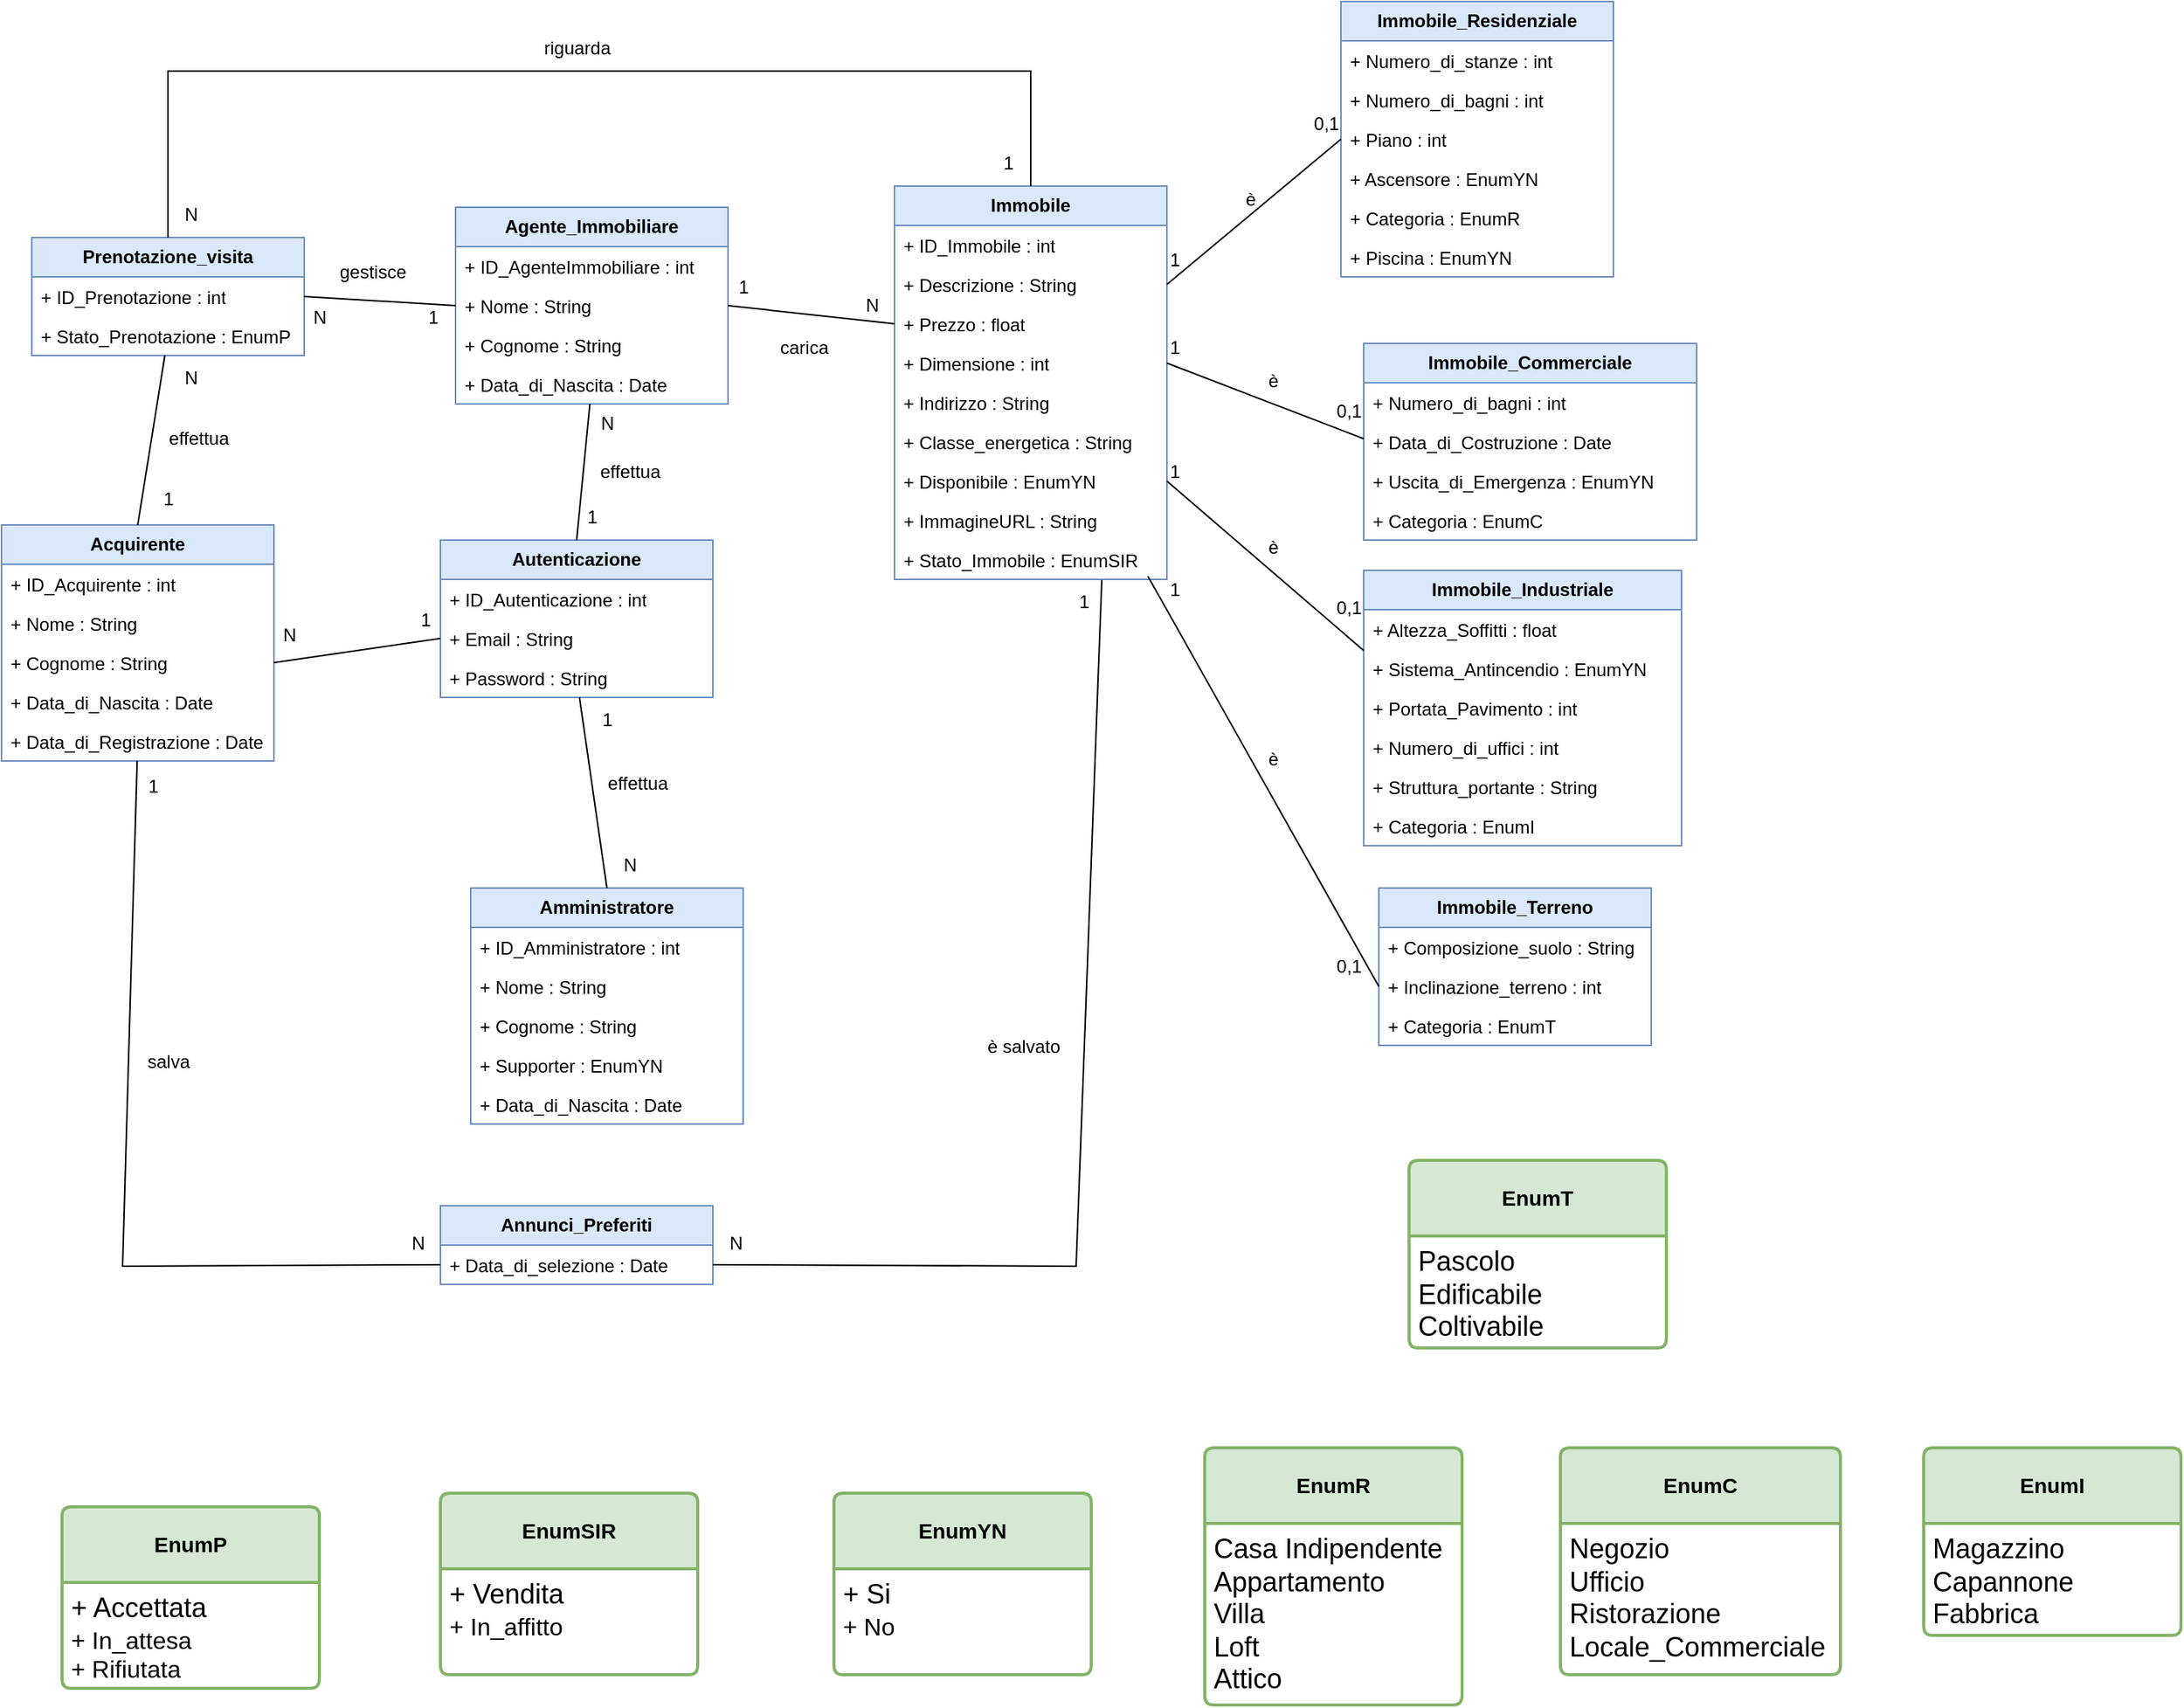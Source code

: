 <mxfile version="24.7.17">
  <diagram name="Pagina-1" id="nE9x_HqnzeP_BkiM5YJi">
    <mxGraphModel dx="1105" dy="654" grid="1" gridSize="10" guides="1" tooltips="1" connect="1" arrows="1" fold="1" page="1" pageScale="1" pageWidth="827" pageHeight="1169" math="0" shadow="0">
      <root>
        <mxCell id="0" />
        <mxCell id="1" parent="0" />
        <mxCell id="DDnz-kFCZ5VNoQRXpzYX-5" value="&lt;b&gt;Autenticazione&lt;/b&gt;" style="swimlane;fontStyle=0;childLayout=stackLayout;horizontal=1;startSize=26;fillColor=#dae8fc;horizontalStack=0;resizeParent=1;resizeParentMax=0;resizeLast=0;collapsible=1;marginBottom=0;whiteSpace=wrap;html=1;strokeColor=#6c8ebf;" parent="1" vertex="1">
          <mxGeometry x="330" y="380" width="180" height="104" as="geometry" />
        </mxCell>
        <mxCell id="DDnz-kFCZ5VNoQRXpzYX-6" value="+ ID_Autenticazione : int" style="text;strokeColor=none;fillColor=none;align=left;verticalAlign=top;spacingLeft=4;spacingRight=4;overflow=hidden;rotatable=0;points=[[0,0.5],[1,0.5]];portConstraint=eastwest;whiteSpace=wrap;html=1;" parent="DDnz-kFCZ5VNoQRXpzYX-5" vertex="1">
          <mxGeometry y="26" width="180" height="26" as="geometry" />
        </mxCell>
        <mxCell id="DDnz-kFCZ5VNoQRXpzYX-7" value="+ Email : String" style="text;strokeColor=none;fillColor=none;align=left;verticalAlign=top;spacingLeft=4;spacingRight=4;overflow=hidden;rotatable=0;points=[[0,0.5],[1,0.5]];portConstraint=eastwest;whiteSpace=wrap;html=1;" parent="DDnz-kFCZ5VNoQRXpzYX-5" vertex="1">
          <mxGeometry y="52" width="180" height="26" as="geometry" />
        </mxCell>
        <mxCell id="DDnz-kFCZ5VNoQRXpzYX-8" value="+ Password : String" style="text;strokeColor=none;fillColor=none;align=left;verticalAlign=top;spacingLeft=4;spacingRight=4;overflow=hidden;rotatable=0;points=[[0,0.5],[1,0.5]];portConstraint=eastwest;whiteSpace=wrap;html=1;" parent="DDnz-kFCZ5VNoQRXpzYX-5" vertex="1">
          <mxGeometry y="78" width="180" height="26" as="geometry" />
        </mxCell>
        <mxCell id="DDnz-kFCZ5VNoQRXpzYX-9" value="&lt;b&gt;Amministratore&lt;/b&gt;" style="swimlane;fontStyle=0;childLayout=stackLayout;horizontal=1;startSize=26;fillColor=#dae8fc;horizontalStack=0;resizeParent=1;resizeParentMax=0;resizeLast=0;collapsible=1;marginBottom=0;whiteSpace=wrap;html=1;strokeColor=#6c8ebf;" parent="1" vertex="1">
          <mxGeometry x="350" y="610" width="180" height="156" as="geometry" />
        </mxCell>
        <mxCell id="DDnz-kFCZ5VNoQRXpzYX-10" value="+ ID_Amministratore : int" style="text;strokeColor=none;fillColor=none;align=left;verticalAlign=top;spacingLeft=4;spacingRight=4;overflow=hidden;rotatable=0;points=[[0,0.5],[1,0.5]];portConstraint=eastwest;whiteSpace=wrap;html=1;" parent="DDnz-kFCZ5VNoQRXpzYX-9" vertex="1">
          <mxGeometry y="26" width="180" height="26" as="geometry" />
        </mxCell>
        <mxCell id="DDnz-kFCZ5VNoQRXpzYX-11" value="+ Nome : String" style="text;strokeColor=none;fillColor=none;align=left;verticalAlign=top;spacingLeft=4;spacingRight=4;overflow=hidden;rotatable=0;points=[[0,0.5],[1,0.5]];portConstraint=eastwest;whiteSpace=wrap;html=1;" parent="DDnz-kFCZ5VNoQRXpzYX-9" vertex="1">
          <mxGeometry y="52" width="180" height="26" as="geometry" />
        </mxCell>
        <mxCell id="DDnz-kFCZ5VNoQRXpzYX-12" value="+ Cognome : String" style="text;strokeColor=none;fillColor=none;align=left;verticalAlign=top;spacingLeft=4;spacingRight=4;overflow=hidden;rotatable=0;points=[[0,0.5],[1,0.5]];portConstraint=eastwest;whiteSpace=wrap;html=1;" parent="DDnz-kFCZ5VNoQRXpzYX-9" vertex="1">
          <mxGeometry y="78" width="180" height="26" as="geometry" />
        </mxCell>
        <mxCell id="DDnz-kFCZ5VNoQRXpzYX-13" value="+ Supporter : EnumYN" style="text;strokeColor=none;fillColor=none;align=left;verticalAlign=top;spacingLeft=4;spacingRight=4;overflow=hidden;rotatable=0;points=[[0,0.5],[1,0.5]];portConstraint=eastwest;whiteSpace=wrap;html=1;" parent="DDnz-kFCZ5VNoQRXpzYX-9" vertex="1">
          <mxGeometry y="104" width="180" height="26" as="geometry" />
        </mxCell>
        <mxCell id="DDnz-kFCZ5VNoQRXpzYX-14" value="+ Data_di_Nascita : Date" style="text;strokeColor=none;fillColor=none;align=left;verticalAlign=top;spacingLeft=4;spacingRight=4;overflow=hidden;rotatable=0;points=[[0,0.5],[1,0.5]];portConstraint=eastwest;whiteSpace=wrap;html=1;" parent="DDnz-kFCZ5VNoQRXpzYX-9" vertex="1">
          <mxGeometry y="130" width="180" height="26" as="geometry" />
        </mxCell>
        <mxCell id="DDnz-kFCZ5VNoQRXpzYX-15" value="&lt;b&gt;Acquirente&lt;/b&gt;" style="swimlane;fontStyle=0;childLayout=stackLayout;horizontal=1;startSize=26;fillColor=#dae8fc;horizontalStack=0;resizeParent=1;resizeParentMax=0;resizeLast=0;collapsible=1;marginBottom=0;whiteSpace=wrap;html=1;strokeColor=#6c8ebf;" parent="1" vertex="1">
          <mxGeometry x="40" y="370" width="180" height="156" as="geometry" />
        </mxCell>
        <mxCell id="DDnz-kFCZ5VNoQRXpzYX-16" value="+ ID_Acquirente : int" style="text;strokeColor=none;fillColor=none;align=left;verticalAlign=top;spacingLeft=4;spacingRight=4;overflow=hidden;rotatable=0;points=[[0,0.5],[1,0.5]];portConstraint=eastwest;whiteSpace=wrap;html=1;" parent="DDnz-kFCZ5VNoQRXpzYX-15" vertex="1">
          <mxGeometry y="26" width="180" height="26" as="geometry" />
        </mxCell>
        <mxCell id="DDnz-kFCZ5VNoQRXpzYX-17" value="+ Nome : String" style="text;strokeColor=none;fillColor=none;align=left;verticalAlign=top;spacingLeft=4;spacingRight=4;overflow=hidden;rotatable=0;points=[[0,0.5],[1,0.5]];portConstraint=eastwest;whiteSpace=wrap;html=1;" parent="DDnz-kFCZ5VNoQRXpzYX-15" vertex="1">
          <mxGeometry y="52" width="180" height="26" as="geometry" />
        </mxCell>
        <mxCell id="DDnz-kFCZ5VNoQRXpzYX-18" value="+ Cognome : String" style="text;strokeColor=none;fillColor=none;align=left;verticalAlign=top;spacingLeft=4;spacingRight=4;overflow=hidden;rotatable=0;points=[[0,0.5],[1,0.5]];portConstraint=eastwest;whiteSpace=wrap;html=1;" parent="DDnz-kFCZ5VNoQRXpzYX-15" vertex="1">
          <mxGeometry y="78" width="180" height="26" as="geometry" />
        </mxCell>
        <mxCell id="DDnz-kFCZ5VNoQRXpzYX-20" value="+ Data_di_Nascita : Date" style="text;strokeColor=none;fillColor=none;align=left;verticalAlign=top;spacingLeft=4;spacingRight=4;overflow=hidden;rotatable=0;points=[[0,0.5],[1,0.5]];portConstraint=eastwest;whiteSpace=wrap;html=1;" parent="DDnz-kFCZ5VNoQRXpzYX-15" vertex="1">
          <mxGeometry y="104" width="180" height="26" as="geometry" />
        </mxCell>
        <mxCell id="DDnz-kFCZ5VNoQRXpzYX-21" value="+ Data_di_Registrazione : Date" style="text;strokeColor=none;fillColor=none;align=left;verticalAlign=top;spacingLeft=4;spacingRight=4;overflow=hidden;rotatable=0;points=[[0,0.5],[1,0.5]];portConstraint=eastwest;whiteSpace=wrap;html=1;" parent="DDnz-kFCZ5VNoQRXpzYX-15" vertex="1">
          <mxGeometry y="130" width="180" height="26" as="geometry" />
        </mxCell>
        <mxCell id="DDnz-kFCZ5VNoQRXpzYX-22" value="&lt;b&gt;Agente_Immobiliare&lt;/b&gt;" style="swimlane;fontStyle=0;childLayout=stackLayout;horizontal=1;startSize=26;fillColor=#dae8fc;horizontalStack=0;resizeParent=1;resizeParentMax=0;resizeLast=0;collapsible=1;marginBottom=0;whiteSpace=wrap;html=1;strokeColor=#6c8ebf;" parent="1" vertex="1">
          <mxGeometry x="340" y="160" width="180" height="130" as="geometry" />
        </mxCell>
        <mxCell id="DDnz-kFCZ5VNoQRXpzYX-23" value="+ ID_AgenteImmobiliare : int" style="text;strokeColor=none;fillColor=none;align=left;verticalAlign=top;spacingLeft=4;spacingRight=4;overflow=hidden;rotatable=0;points=[[0,0.5],[1,0.5]];portConstraint=eastwest;whiteSpace=wrap;html=1;" parent="DDnz-kFCZ5VNoQRXpzYX-22" vertex="1">
          <mxGeometry y="26" width="180" height="26" as="geometry" />
        </mxCell>
        <mxCell id="DDnz-kFCZ5VNoQRXpzYX-24" value="+ Nome : String" style="text;strokeColor=none;fillColor=none;align=left;verticalAlign=top;spacingLeft=4;spacingRight=4;overflow=hidden;rotatable=0;points=[[0,0.5],[1,0.5]];portConstraint=eastwest;whiteSpace=wrap;html=1;" parent="DDnz-kFCZ5VNoQRXpzYX-22" vertex="1">
          <mxGeometry y="52" width="180" height="26" as="geometry" />
        </mxCell>
        <mxCell id="DDnz-kFCZ5VNoQRXpzYX-25" value="+ Cognome : String" style="text;strokeColor=none;fillColor=none;align=left;verticalAlign=top;spacingLeft=4;spacingRight=4;overflow=hidden;rotatable=0;points=[[0,0.5],[1,0.5]];portConstraint=eastwest;whiteSpace=wrap;html=1;" parent="DDnz-kFCZ5VNoQRXpzYX-22" vertex="1">
          <mxGeometry y="78" width="180" height="26" as="geometry" />
        </mxCell>
        <mxCell id="DDnz-kFCZ5VNoQRXpzYX-26" value="+ Data_di_Nascita : Date" style="text;strokeColor=none;fillColor=none;align=left;verticalAlign=top;spacingLeft=4;spacingRight=4;overflow=hidden;rotatable=0;points=[[0,0.5],[1,0.5]];portConstraint=eastwest;whiteSpace=wrap;html=1;" parent="DDnz-kFCZ5VNoQRXpzYX-22" vertex="1">
          <mxGeometry y="104" width="180" height="26" as="geometry" />
        </mxCell>
        <mxCell id="DDnz-kFCZ5VNoQRXpzYX-28" value="&lt;b&gt;Immobile&lt;/b&gt;" style="swimlane;fontStyle=0;childLayout=stackLayout;horizontal=1;startSize=26;fillColor=#dae8fc;horizontalStack=0;resizeParent=1;resizeParentMax=0;resizeLast=0;collapsible=1;marginBottom=0;whiteSpace=wrap;html=1;strokeColor=#6c8ebf;" parent="1" vertex="1">
          <mxGeometry x="630" y="146" width="180" height="260" as="geometry" />
        </mxCell>
        <mxCell id="DDnz-kFCZ5VNoQRXpzYX-29" value="+ ID_Immobile : int" style="text;strokeColor=none;fillColor=none;align=left;verticalAlign=top;spacingLeft=4;spacingRight=4;overflow=hidden;rotatable=0;points=[[0,0.5],[1,0.5]];portConstraint=eastwest;whiteSpace=wrap;html=1;" parent="DDnz-kFCZ5VNoQRXpzYX-28" vertex="1">
          <mxGeometry y="26" width="180" height="26" as="geometry" />
        </mxCell>
        <mxCell id="DDnz-kFCZ5VNoQRXpzYX-30" value="+ Descrizione : String" style="text;strokeColor=none;fillColor=none;align=left;verticalAlign=top;spacingLeft=4;spacingRight=4;overflow=hidden;rotatable=0;points=[[0,0.5],[1,0.5]];portConstraint=eastwest;whiteSpace=wrap;html=1;" parent="DDnz-kFCZ5VNoQRXpzYX-28" vertex="1">
          <mxGeometry y="52" width="180" height="26" as="geometry" />
        </mxCell>
        <mxCell id="DDnz-kFCZ5VNoQRXpzYX-31" value="+ Prezzo : float" style="text;strokeColor=none;fillColor=none;align=left;verticalAlign=top;spacingLeft=4;spacingRight=4;overflow=hidden;rotatable=0;points=[[0,0.5],[1,0.5]];portConstraint=eastwest;whiteSpace=wrap;html=1;" parent="DDnz-kFCZ5VNoQRXpzYX-28" vertex="1">
          <mxGeometry y="78" width="180" height="26" as="geometry" />
        </mxCell>
        <mxCell id="DDnz-kFCZ5VNoQRXpzYX-32" value="+ Dimensione : int" style="text;strokeColor=none;fillColor=none;align=left;verticalAlign=top;spacingLeft=4;spacingRight=4;overflow=hidden;rotatable=0;points=[[0,0.5],[1,0.5]];portConstraint=eastwest;whiteSpace=wrap;html=1;" parent="DDnz-kFCZ5VNoQRXpzYX-28" vertex="1">
          <mxGeometry y="104" width="180" height="26" as="geometry" />
        </mxCell>
        <mxCell id="DDnz-kFCZ5VNoQRXpzYX-33" value="+ Indirizzo : String" style="text;strokeColor=none;fillColor=none;align=left;verticalAlign=top;spacingLeft=4;spacingRight=4;overflow=hidden;rotatable=0;points=[[0,0.5],[1,0.5]];portConstraint=eastwest;whiteSpace=wrap;html=1;" parent="DDnz-kFCZ5VNoQRXpzYX-28" vertex="1">
          <mxGeometry y="130" width="180" height="26" as="geometry" />
        </mxCell>
        <mxCell id="DDnz-kFCZ5VNoQRXpzYX-43" value="+ Classe_energetica : String" style="text;strokeColor=none;fillColor=none;align=left;verticalAlign=top;spacingLeft=4;spacingRight=4;overflow=hidden;rotatable=0;points=[[0,0.5],[1,0.5]];portConstraint=eastwest;whiteSpace=wrap;html=1;" parent="DDnz-kFCZ5VNoQRXpzYX-28" vertex="1">
          <mxGeometry y="156" width="180" height="26" as="geometry" />
        </mxCell>
        <mxCell id="DDnz-kFCZ5VNoQRXpzYX-44" value="+ Disponibile : EnumYN" style="text;strokeColor=none;fillColor=none;align=left;verticalAlign=top;spacingLeft=4;spacingRight=4;overflow=hidden;rotatable=0;points=[[0,0.5],[1,0.5]];portConstraint=eastwest;whiteSpace=wrap;html=1;" parent="DDnz-kFCZ5VNoQRXpzYX-28" vertex="1">
          <mxGeometry y="182" width="180" height="26" as="geometry" />
        </mxCell>
        <mxCell id="1bHtd0zef4tPfP635DxE-1" value="+ ImmagineURL : String" style="text;strokeColor=none;fillColor=none;align=left;verticalAlign=top;spacingLeft=4;spacingRight=4;overflow=hidden;rotatable=0;points=[[0,0.5],[1,0.5]];portConstraint=eastwest;whiteSpace=wrap;html=1;" parent="DDnz-kFCZ5VNoQRXpzYX-28" vertex="1">
          <mxGeometry y="208" width="180" height="26" as="geometry" />
        </mxCell>
        <mxCell id="Jgm_NE-xGGLkYZNyJDeA-1" value="+ Stato_Immobile : EnumSIR" style="text;strokeColor=none;fillColor=none;align=left;verticalAlign=top;spacingLeft=4;spacingRight=4;overflow=hidden;rotatable=0;points=[[0,0.5],[1,0.5]];portConstraint=eastwest;whiteSpace=wrap;html=1;" vertex="1" parent="DDnz-kFCZ5VNoQRXpzYX-28">
          <mxGeometry y="234" width="180" height="26" as="geometry" />
        </mxCell>
        <mxCell id="DDnz-kFCZ5VNoQRXpzYX-38" value="&lt;b&gt;EnumYN&lt;/b&gt;" style="swimlane;childLayout=stackLayout;horizontal=1;startSize=50;horizontalStack=0;rounded=1;fontSize=14;fontStyle=0;strokeWidth=2;resizeParent=0;resizeLast=1;shadow=0;dashed=0;align=center;arcSize=4;whiteSpace=wrap;html=1;fillColor=#d5e8d4;strokeColor=#82b366;" parent="1" vertex="1">
          <mxGeometry x="590" y="1010" width="170" height="120" as="geometry" />
        </mxCell>
        <mxCell id="DDnz-kFCZ5VNoQRXpzYX-39" value="&lt;font style=&quot;font-size: 18px;&quot;&gt;+ Si&lt;/font&gt;&lt;div&gt;&lt;font size=&quot;3&quot;&gt;+ No&lt;/font&gt;&lt;/div&gt;" style="align=left;strokeColor=none;fillColor=none;spacingLeft=4;fontSize=12;verticalAlign=top;resizable=0;rotatable=0;part=1;html=1;" parent="DDnz-kFCZ5VNoQRXpzYX-38" vertex="1">
          <mxGeometry y="50" width="170" height="70" as="geometry" />
        </mxCell>
        <mxCell id="DDnz-kFCZ5VNoQRXpzYX-41" value="&lt;b&gt;EnumSIR&lt;/b&gt;" style="swimlane;childLayout=stackLayout;horizontal=1;startSize=50;horizontalStack=0;rounded=1;fontSize=14;fontStyle=0;strokeWidth=2;resizeParent=0;resizeLast=1;shadow=0;dashed=0;align=center;arcSize=4;whiteSpace=wrap;html=1;fillColor=#d5e8d4;strokeColor=#82b366;" parent="1" vertex="1">
          <mxGeometry x="330" y="1010" width="170" height="120" as="geometry" />
        </mxCell>
        <mxCell id="DDnz-kFCZ5VNoQRXpzYX-42" value="&lt;font style=&quot;font-size: 18px;&quot;&gt;+ Vendita&lt;/font&gt;&lt;div&gt;&lt;font size=&quot;3&quot;&gt;+ In_affitto&lt;/font&gt;&lt;/div&gt;" style="align=left;strokeColor=none;fillColor=none;spacingLeft=4;fontSize=12;verticalAlign=top;resizable=0;rotatable=0;part=1;html=1;" parent="DDnz-kFCZ5VNoQRXpzYX-41" vertex="1">
          <mxGeometry y="50" width="170" height="70" as="geometry" />
        </mxCell>
        <mxCell id="DDnz-kFCZ5VNoQRXpzYX-45" value="&lt;b&gt;Prenotazione_visita&lt;/b&gt;" style="swimlane;fontStyle=0;childLayout=stackLayout;horizontal=1;startSize=26;fillColor=#dae8fc;horizontalStack=0;resizeParent=1;resizeParentMax=0;resizeLast=0;collapsible=1;marginBottom=0;whiteSpace=wrap;html=1;strokeColor=#6c8ebf;" parent="1" vertex="1">
          <mxGeometry x="60" y="180" width="180" height="78" as="geometry" />
        </mxCell>
        <mxCell id="DDnz-kFCZ5VNoQRXpzYX-46" value="+ ID_Prenotazione : int" style="text;strokeColor=none;fillColor=none;align=left;verticalAlign=top;spacingLeft=4;spacingRight=4;overflow=hidden;rotatable=0;points=[[0,0.5],[1,0.5]];portConstraint=eastwest;whiteSpace=wrap;html=1;" parent="DDnz-kFCZ5VNoQRXpzYX-45" vertex="1">
          <mxGeometry y="26" width="180" height="26" as="geometry" />
        </mxCell>
        <mxCell id="DDnz-kFCZ5VNoQRXpzYX-47" value="+ Stato_Prenotazione : EnumP" style="text;strokeColor=none;fillColor=none;align=left;verticalAlign=top;spacingLeft=4;spacingRight=4;overflow=hidden;rotatable=0;points=[[0,0.5],[1,0.5]];portConstraint=eastwest;whiteSpace=wrap;html=1;" parent="DDnz-kFCZ5VNoQRXpzYX-45" vertex="1">
          <mxGeometry y="52" width="180" height="26" as="geometry" />
        </mxCell>
        <mxCell id="DDnz-kFCZ5VNoQRXpzYX-49" value="&lt;b&gt;EnumP&lt;/b&gt;" style="swimlane;childLayout=stackLayout;horizontal=1;startSize=50;horizontalStack=0;rounded=1;fontSize=14;fontStyle=0;strokeWidth=2;resizeParent=0;resizeLast=1;shadow=0;dashed=0;align=center;arcSize=4;whiteSpace=wrap;html=1;fillColor=#d5e8d4;strokeColor=#82b366;" parent="1" vertex="1">
          <mxGeometry x="80" y="1019" width="170" height="120" as="geometry" />
        </mxCell>
        <mxCell id="DDnz-kFCZ5VNoQRXpzYX-50" value="&lt;font style=&quot;font-size: 18px;&quot;&gt;+ Accettata&lt;/font&gt;&lt;div&gt;&lt;font size=&quot;3&quot;&gt;+ In_attesa&lt;/font&gt;&lt;/div&gt;&lt;div&gt;&lt;font size=&quot;3&quot;&gt;+ Rifiutata&lt;/font&gt;&lt;/div&gt;" style="align=left;strokeColor=none;fillColor=none;spacingLeft=4;fontSize=12;verticalAlign=top;resizable=0;rotatable=0;part=1;html=1;" parent="DDnz-kFCZ5VNoQRXpzYX-49" vertex="1">
          <mxGeometry y="50" width="170" height="70" as="geometry" />
        </mxCell>
        <mxCell id="DDnz-kFCZ5VNoQRXpzYX-51" value="" style="endArrow=none;html=1;rounded=0;exitX=0.5;exitY=0;exitDx=0;exitDy=0;" parent="1" source="DDnz-kFCZ5VNoQRXpzYX-15" target="DDnz-kFCZ5VNoQRXpzYX-47" edge="1">
          <mxGeometry relative="1" as="geometry">
            <mxPoint x="310" y="390" as="sourcePoint" />
            <mxPoint x="128" y="260" as="targetPoint" />
          </mxGeometry>
        </mxCell>
        <mxCell id="DDnz-kFCZ5VNoQRXpzYX-52" value="N" style="text;html=1;align=center;verticalAlign=middle;resizable=0;points=[];autosize=1;strokeColor=none;fillColor=none;" parent="1" vertex="1">
          <mxGeometry x="150" y="258" width="30" height="30" as="geometry" />
        </mxCell>
        <mxCell id="DDnz-kFCZ5VNoQRXpzYX-53" value="1" style="text;html=1;align=center;verticalAlign=middle;resizable=0;points=[];autosize=1;strokeColor=none;fillColor=none;" parent="1" vertex="1">
          <mxGeometry x="135" y="338" width="30" height="30" as="geometry" />
        </mxCell>
        <mxCell id="DDnz-kFCZ5VNoQRXpzYX-54" value="" style="endArrow=none;html=1;rounded=0;exitX=1;exitY=0.5;exitDx=0;exitDy=0;entryX=0;entryY=0.5;entryDx=0;entryDy=0;" parent="1" source="DDnz-kFCZ5VNoQRXpzYX-46" target="DDnz-kFCZ5VNoQRXpzYX-24" edge="1">
          <mxGeometry relative="1" as="geometry">
            <mxPoint x="310" y="390" as="sourcePoint" />
            <mxPoint x="470" y="390" as="targetPoint" />
          </mxGeometry>
        </mxCell>
        <mxCell id="DDnz-kFCZ5VNoQRXpzYX-55" value="1" style="text;html=1;align=center;verticalAlign=middle;resizable=0;points=[];autosize=1;strokeColor=none;fillColor=none;" parent="1" vertex="1">
          <mxGeometry x="310" y="218" width="30" height="30" as="geometry" />
        </mxCell>
        <mxCell id="DDnz-kFCZ5VNoQRXpzYX-56" value="N" style="text;html=1;align=center;verticalAlign=middle;resizable=0;points=[];autosize=1;strokeColor=none;fillColor=none;" parent="1" vertex="1">
          <mxGeometry x="235" y="218" width="30" height="30" as="geometry" />
        </mxCell>
        <mxCell id="DDnz-kFCZ5VNoQRXpzYX-57" value="effettua" style="text;html=1;align=center;verticalAlign=middle;resizable=0;points=[];autosize=1;strokeColor=none;fillColor=none;" parent="1" vertex="1">
          <mxGeometry x="140" y="298" width="60" height="30" as="geometry" />
        </mxCell>
        <mxCell id="DDnz-kFCZ5VNoQRXpzYX-58" value="gestisce" style="text;html=1;align=center;verticalAlign=middle;resizable=0;points=[];autosize=1;strokeColor=none;fillColor=none;" parent="1" vertex="1">
          <mxGeometry x="250" y="188" width="70" height="30" as="geometry" />
        </mxCell>
        <mxCell id="DDnz-kFCZ5VNoQRXpzYX-59" value="" style="endArrow=none;html=1;rounded=0;exitX=0.5;exitY=0;exitDx=0;exitDy=0;" parent="1" source="DDnz-kFCZ5VNoQRXpzYX-5" target="DDnz-kFCZ5VNoQRXpzYX-26" edge="1">
          <mxGeometry relative="1" as="geometry">
            <mxPoint x="310" y="400" as="sourcePoint" />
            <mxPoint x="470" y="400" as="targetPoint" />
          </mxGeometry>
        </mxCell>
        <mxCell id="DDnz-kFCZ5VNoQRXpzYX-60" value="1" style="text;html=1;align=center;verticalAlign=middle;resizable=0;points=[];autosize=1;strokeColor=none;fillColor=none;" parent="1" vertex="1">
          <mxGeometry x="415" y="350" width="30" height="30" as="geometry" />
        </mxCell>
        <mxCell id="DDnz-kFCZ5VNoQRXpzYX-61" value="N" style="text;html=1;align=center;verticalAlign=middle;resizable=0;points=[];autosize=1;strokeColor=none;fillColor=none;" parent="1" vertex="1">
          <mxGeometry x="425" y="288" width="30" height="30" as="geometry" />
        </mxCell>
        <mxCell id="DDnz-kFCZ5VNoQRXpzYX-62" value="" style="endArrow=none;html=1;rounded=0;exitX=1;exitY=0.5;exitDx=0;exitDy=0;entryX=0;entryY=0.5;entryDx=0;entryDy=0;" parent="1" source="DDnz-kFCZ5VNoQRXpzYX-18" target="DDnz-kFCZ5VNoQRXpzYX-7" edge="1">
          <mxGeometry relative="1" as="geometry">
            <mxPoint x="310" y="480" as="sourcePoint" />
            <mxPoint x="470" y="480" as="targetPoint" />
          </mxGeometry>
        </mxCell>
        <mxCell id="DDnz-kFCZ5VNoQRXpzYX-63" value="N" style="text;html=1;align=center;verticalAlign=middle;resizable=0;points=[];autosize=1;strokeColor=none;fillColor=none;" parent="1" vertex="1">
          <mxGeometry x="215" y="428" width="30" height="30" as="geometry" />
        </mxCell>
        <mxCell id="DDnz-kFCZ5VNoQRXpzYX-64" value="1" style="text;html=1;align=center;verticalAlign=middle;resizable=0;points=[];autosize=1;strokeColor=none;fillColor=none;" parent="1" vertex="1">
          <mxGeometry x="305" y="418" width="30" height="30" as="geometry" />
        </mxCell>
        <mxCell id="DDnz-kFCZ5VNoQRXpzYX-65" value="" style="endArrow=none;html=1;rounded=0;entryX=0.5;entryY=0;entryDx=0;entryDy=0;" parent="1" source="DDnz-kFCZ5VNoQRXpzYX-8" target="DDnz-kFCZ5VNoQRXpzYX-9" edge="1">
          <mxGeometry relative="1" as="geometry">
            <mxPoint x="310" y="480" as="sourcePoint" />
            <mxPoint x="470" y="480" as="targetPoint" />
          </mxGeometry>
        </mxCell>
        <mxCell id="DDnz-kFCZ5VNoQRXpzYX-66" value="1" style="text;html=1;align=center;verticalAlign=middle;resizable=0;points=[];autosize=1;strokeColor=none;fillColor=none;" parent="1" vertex="1">
          <mxGeometry x="425" y="484" width="30" height="30" as="geometry" />
        </mxCell>
        <mxCell id="DDnz-kFCZ5VNoQRXpzYX-67" value="N" style="text;html=1;align=center;verticalAlign=middle;resizable=0;points=[];autosize=1;strokeColor=none;fillColor=none;" parent="1" vertex="1">
          <mxGeometry x="440" y="580" width="30" height="30" as="geometry" />
        </mxCell>
        <mxCell id="DDnz-kFCZ5VNoQRXpzYX-68" value="" style="endArrow=none;html=1;rounded=0;entryX=1;entryY=0.5;entryDx=0;entryDy=0;exitX=0;exitY=0.5;exitDx=0;exitDy=0;" parent="1" source="DDnz-kFCZ5VNoQRXpzYX-31" target="DDnz-kFCZ5VNoQRXpzYX-24" edge="1">
          <mxGeometry relative="1" as="geometry">
            <mxPoint x="320" y="400" as="sourcePoint" />
            <mxPoint x="480" y="400" as="targetPoint" />
          </mxGeometry>
        </mxCell>
        <mxCell id="DDnz-kFCZ5VNoQRXpzYX-69" value="N" style="text;html=1;align=center;verticalAlign=middle;resizable=0;points=[];autosize=1;strokeColor=none;fillColor=none;" parent="1" vertex="1">
          <mxGeometry x="600" y="210" width="30" height="30" as="geometry" />
        </mxCell>
        <mxCell id="DDnz-kFCZ5VNoQRXpzYX-70" value="carica" style="text;html=1;align=center;verticalAlign=middle;resizable=0;points=[];autosize=1;strokeColor=none;fillColor=none;" parent="1" vertex="1">
          <mxGeometry x="540" y="238" width="60" height="30" as="geometry" />
        </mxCell>
        <mxCell id="DDnz-kFCZ5VNoQRXpzYX-71" value="1" style="text;html=1;align=center;verticalAlign=middle;resizable=0;points=[];autosize=1;strokeColor=none;fillColor=none;" parent="1" vertex="1">
          <mxGeometry x="515" y="198" width="30" height="30" as="geometry" />
        </mxCell>
        <mxCell id="DDnz-kFCZ5VNoQRXpzYX-72" value="" style="endArrow=none;html=1;rounded=0;exitX=0.5;exitY=0;exitDx=0;exitDy=0;entryX=0.5;entryY=0;entryDx=0;entryDy=0;" parent="1" source="DDnz-kFCZ5VNoQRXpzYX-45" target="DDnz-kFCZ5VNoQRXpzYX-28" edge="1">
          <mxGeometry relative="1" as="geometry">
            <mxPoint x="320" y="290" as="sourcePoint" />
            <mxPoint x="480" y="290" as="targetPoint" />
            <Array as="points">
              <mxPoint x="150" y="70" />
              <mxPoint x="720" y="70" />
            </Array>
          </mxGeometry>
        </mxCell>
        <mxCell id="DDnz-kFCZ5VNoQRXpzYX-73" value="1" style="text;html=1;align=center;verticalAlign=middle;resizable=0;points=[];autosize=1;strokeColor=none;fillColor=none;" parent="1" vertex="1">
          <mxGeometry x="690" y="116" width="30" height="30" as="geometry" />
        </mxCell>
        <mxCell id="DDnz-kFCZ5VNoQRXpzYX-74" value="N" style="text;html=1;align=center;verticalAlign=middle;resizable=0;points=[];autosize=1;strokeColor=none;fillColor=none;" parent="1" vertex="1">
          <mxGeometry x="150" y="150" width="30" height="30" as="geometry" />
        </mxCell>
        <mxCell id="DDnz-kFCZ5VNoQRXpzYX-75" value="riguarda" style="text;html=1;align=center;verticalAlign=middle;resizable=0;points=[];autosize=1;strokeColor=none;fillColor=none;" parent="1" vertex="1">
          <mxGeometry x="385" y="40" width="70" height="30" as="geometry" />
        </mxCell>
        <mxCell id="XBAPQ925GB1hSocgKJ6D-1" value="&lt;b&gt;Annunci_Preferiti&lt;/b&gt;" style="swimlane;fontStyle=0;childLayout=stackLayout;horizontal=1;startSize=26;fillColor=#dae8fc;horizontalStack=0;resizeParent=1;resizeParentMax=0;resizeLast=0;collapsible=1;marginBottom=0;whiteSpace=wrap;html=1;strokeColor=#6c8ebf;" parent="1" vertex="1">
          <mxGeometry x="330" y="820" width="180" height="52" as="geometry" />
        </mxCell>
        <mxCell id="XBAPQ925GB1hSocgKJ6D-2" value="+ Data_di_selezione : Date" style="text;strokeColor=none;fillColor=none;align=left;verticalAlign=top;spacingLeft=4;spacingRight=4;overflow=hidden;rotatable=0;points=[[0,0.5],[1,0.5]];portConstraint=eastwest;whiteSpace=wrap;html=1;" parent="XBAPQ925GB1hSocgKJ6D-1" vertex="1">
          <mxGeometry y="26" width="180" height="26" as="geometry" />
        </mxCell>
        <mxCell id="XBAPQ925GB1hSocgKJ6D-7" value="" style="endArrow=none;html=1;rounded=0;entryX=0;entryY=0.75;entryDx=0;entryDy=0;" parent="1" source="DDnz-kFCZ5VNoQRXpzYX-21" target="XBAPQ925GB1hSocgKJ6D-1" edge="1">
          <mxGeometry relative="1" as="geometry">
            <mxPoint x="110" y="530" as="sourcePoint" />
            <mxPoint x="530" y="770" as="targetPoint" />
            <Array as="points">
              <mxPoint x="120" y="860" />
            </Array>
          </mxGeometry>
        </mxCell>
        <mxCell id="XBAPQ925GB1hSocgKJ6D-8" value="N" style="text;html=1;align=center;verticalAlign=middle;resizable=0;points=[];autosize=1;strokeColor=none;fillColor=none;" parent="1" vertex="1">
          <mxGeometry x="300" y="830" width="30" height="30" as="geometry" />
        </mxCell>
        <mxCell id="XBAPQ925GB1hSocgKJ6D-9" value="1" style="text;html=1;align=center;verticalAlign=middle;resizable=0;points=[];autosize=1;strokeColor=none;fillColor=none;" parent="1" vertex="1">
          <mxGeometry x="125" y="528" width="30" height="30" as="geometry" />
        </mxCell>
        <mxCell id="XBAPQ925GB1hSocgKJ6D-10" value="" style="endArrow=none;html=1;rounded=0;entryX=1;entryY=0.5;entryDx=0;entryDy=0;exitX=0.761;exitY=1.016;exitDx=0;exitDy=0;exitPerimeter=0;" parent="1" source="Jgm_NE-xGGLkYZNyJDeA-1" target="XBAPQ925GB1hSocgKJ6D-2" edge="1">
          <mxGeometry relative="1" as="geometry">
            <mxPoint x="752.94" y="402.256" as="sourcePoint" />
            <mxPoint x="530" y="770" as="targetPoint" />
            <Array as="points">
              <mxPoint x="750" y="860" />
            </Array>
          </mxGeometry>
        </mxCell>
        <mxCell id="XBAPQ925GB1hSocgKJ6D-11" value="N" style="text;html=1;align=center;verticalAlign=middle;resizable=0;points=[];autosize=1;strokeColor=none;fillColor=none;" parent="1" vertex="1">
          <mxGeometry x="510" y="830" width="30" height="30" as="geometry" />
        </mxCell>
        <mxCell id="XBAPQ925GB1hSocgKJ6D-12" value="1" style="text;html=1;align=center;verticalAlign=middle;resizable=0;points=[];autosize=1;strokeColor=none;fillColor=none;" parent="1" vertex="1">
          <mxGeometry x="740" y="406" width="30" height="30" as="geometry" />
        </mxCell>
        <mxCell id="DtII2pVFl0ACfh0e3tpP-1" value="effettua" style="text;html=1;align=center;verticalAlign=middle;resizable=0;points=[];autosize=1;strokeColor=none;fillColor=none;" parent="1" vertex="1">
          <mxGeometry x="425" y="320" width="60" height="30" as="geometry" />
        </mxCell>
        <mxCell id="DtII2pVFl0ACfh0e3tpP-2" value="effettua" style="text;html=1;align=center;verticalAlign=middle;resizable=0;points=[];autosize=1;strokeColor=none;fillColor=none;" parent="1" vertex="1">
          <mxGeometry x="430" y="526" width="60" height="30" as="geometry" />
        </mxCell>
        <mxCell id="DtII2pVFl0ACfh0e3tpP-3" value="salva" style="text;html=1;align=center;verticalAlign=middle;resizable=0;points=[];autosize=1;strokeColor=none;fillColor=none;" parent="1" vertex="1">
          <mxGeometry x="125" y="710" width="50" height="30" as="geometry" />
        </mxCell>
        <mxCell id="DtII2pVFl0ACfh0e3tpP-4" value="è salvato" style="text;html=1;align=center;verticalAlign=middle;resizable=0;points=[];autosize=1;strokeColor=none;fillColor=none;" parent="1" vertex="1">
          <mxGeometry x="680" y="700" width="70" height="30" as="geometry" />
        </mxCell>
        <mxCell id="YsdrxWBGCGvl4MCWMzZa-1" value="&lt;b&gt;Immobile_Residenziale&lt;/b&gt;" style="swimlane;fontStyle=0;childLayout=stackLayout;horizontal=1;startSize=26;fillColor=#dae8fc;horizontalStack=0;resizeParent=1;resizeParentMax=0;resizeLast=0;collapsible=1;marginBottom=0;whiteSpace=wrap;html=1;strokeColor=#6c8ebf;" parent="1" vertex="1">
          <mxGeometry x="925" y="24" width="180" height="182" as="geometry" />
        </mxCell>
        <mxCell id="YsdrxWBGCGvl4MCWMzZa-7" value="+ Numero_di_stanze : int" style="text;strokeColor=none;fillColor=none;align=left;verticalAlign=top;spacingLeft=4;spacingRight=4;overflow=hidden;rotatable=0;points=[[0,0.5],[1,0.5]];portConstraint=eastwest;whiteSpace=wrap;html=1;" parent="YsdrxWBGCGvl4MCWMzZa-1" vertex="1">
          <mxGeometry y="26" width="180" height="26" as="geometry" />
        </mxCell>
        <mxCell id="YsdrxWBGCGvl4MCWMzZa-8" value="+ Numero_di_bagni : int" style="text;strokeColor=none;fillColor=none;align=left;verticalAlign=top;spacingLeft=4;spacingRight=4;overflow=hidden;rotatable=0;points=[[0,0.5],[1,0.5]];portConstraint=eastwest;whiteSpace=wrap;html=1;" parent="YsdrxWBGCGvl4MCWMzZa-1" vertex="1">
          <mxGeometry y="52" width="180" height="26" as="geometry" />
        </mxCell>
        <mxCell id="YsdrxWBGCGvl4MCWMzZa-9" value="+ Piano : int" style="text;strokeColor=none;fillColor=none;align=left;verticalAlign=top;spacingLeft=4;spacingRight=4;overflow=hidden;rotatable=0;points=[[0,0.5],[1,0.5]];portConstraint=eastwest;whiteSpace=wrap;html=1;" parent="YsdrxWBGCGvl4MCWMzZa-1" vertex="1">
          <mxGeometry y="78" width="180" height="26" as="geometry" />
        </mxCell>
        <mxCell id="YsdrxWBGCGvl4MCWMzZa-10" value="+ Ascensore : EnumYN" style="text;strokeColor=none;fillColor=none;align=left;verticalAlign=top;spacingLeft=4;spacingRight=4;overflow=hidden;rotatable=0;points=[[0,0.5],[1,0.5]];portConstraint=eastwest;whiteSpace=wrap;html=1;" parent="YsdrxWBGCGvl4MCWMzZa-1" vertex="1">
          <mxGeometry y="104" width="180" height="26" as="geometry" />
        </mxCell>
        <mxCell id="Jgm_NE-xGGLkYZNyJDeA-2" value="+ Categoria : EnumR" style="text;strokeColor=none;fillColor=none;align=left;verticalAlign=top;spacingLeft=4;spacingRight=4;overflow=hidden;rotatable=0;points=[[0,0.5],[1,0.5]];portConstraint=eastwest;whiteSpace=wrap;html=1;" vertex="1" parent="YsdrxWBGCGvl4MCWMzZa-1">
          <mxGeometry y="130" width="180" height="26" as="geometry" />
        </mxCell>
        <mxCell id="Jgm_NE-xGGLkYZNyJDeA-26" value="+ Piscina : EnumYN" style="text;strokeColor=none;fillColor=none;align=left;verticalAlign=top;spacingLeft=4;spacingRight=4;overflow=hidden;rotatable=0;points=[[0,0.5],[1,0.5]];portConstraint=eastwest;whiteSpace=wrap;html=1;" vertex="1" parent="YsdrxWBGCGvl4MCWMzZa-1">
          <mxGeometry y="156" width="180" height="26" as="geometry" />
        </mxCell>
        <mxCell id="YsdrxWBGCGvl4MCWMzZa-16" value="" style="endArrow=none;html=1;rounded=0;entryX=0;entryY=0.5;entryDx=0;entryDy=0;exitX=1;exitY=0.5;exitDx=0;exitDy=0;" parent="1" source="DDnz-kFCZ5VNoQRXpzYX-30" target="YsdrxWBGCGvl4MCWMzZa-9" edge="1">
          <mxGeometry relative="1" as="geometry">
            <mxPoint x="540" y="290" as="sourcePoint" />
            <mxPoint x="700" y="290" as="targetPoint" />
          </mxGeometry>
        </mxCell>
        <mxCell id="YsdrxWBGCGvl4MCWMzZa-17" value="1" style="text;html=1;align=center;verticalAlign=middle;resizable=0;points=[];autosize=1;strokeColor=none;fillColor=none;" parent="1" vertex="1">
          <mxGeometry x="800" y="180" width="30" height="30" as="geometry" />
        </mxCell>
        <mxCell id="YsdrxWBGCGvl4MCWMzZa-18" value="0,1" style="text;html=1;align=center;verticalAlign=middle;resizable=0;points=[];autosize=1;strokeColor=none;fillColor=none;" parent="1" vertex="1">
          <mxGeometry x="895" y="90" width="40" height="30" as="geometry" />
        </mxCell>
        <mxCell id="YsdrxWBGCGvl4MCWMzZa-19" value="è" style="text;html=1;align=center;verticalAlign=middle;resizable=0;points=[];autosize=1;strokeColor=none;fillColor=none;" parent="1" vertex="1">
          <mxGeometry x="850" y="140" width="30" height="30" as="geometry" />
        </mxCell>
        <mxCell id="YsdrxWBGCGvl4MCWMzZa-20" value="&lt;b&gt;Immobile_Commerciale&lt;/b&gt;" style="swimlane;fontStyle=0;childLayout=stackLayout;horizontal=1;startSize=26;fillColor=#dae8fc;horizontalStack=0;resizeParent=1;resizeParentMax=0;resizeLast=0;collapsible=1;marginBottom=0;whiteSpace=wrap;html=1;strokeColor=#6c8ebf;" parent="1" vertex="1">
          <mxGeometry x="940" y="250" width="220" height="130" as="geometry" />
        </mxCell>
        <mxCell id="YsdrxWBGCGvl4MCWMzZa-22" value="+ Numero_di_bagni : int" style="text;strokeColor=none;fillColor=none;align=left;verticalAlign=top;spacingLeft=4;spacingRight=4;overflow=hidden;rotatable=0;points=[[0,0.5],[1,0.5]];portConstraint=eastwest;whiteSpace=wrap;html=1;" parent="YsdrxWBGCGvl4MCWMzZa-20" vertex="1">
          <mxGeometry y="26" width="220" height="26" as="geometry" />
        </mxCell>
        <mxCell id="YsdrxWBGCGvl4MCWMzZa-26" value="+ Data_di_Costruzione : Date" style="text;strokeColor=none;fillColor=none;align=left;verticalAlign=top;spacingLeft=4;spacingRight=4;overflow=hidden;rotatable=0;points=[[0,0.5],[1,0.5]];portConstraint=eastwest;whiteSpace=wrap;html=1;" parent="YsdrxWBGCGvl4MCWMzZa-20" vertex="1">
          <mxGeometry y="52" width="220" height="26" as="geometry" />
        </mxCell>
        <mxCell id="YsdrxWBGCGvl4MCWMzZa-27" value="+ Uscita_di_Emergenza : EnumYN" style="text;strokeColor=none;fillColor=none;align=left;verticalAlign=top;spacingLeft=4;spacingRight=4;overflow=hidden;rotatable=0;points=[[0,0.5],[1,0.5]];portConstraint=eastwest;whiteSpace=wrap;html=1;" parent="YsdrxWBGCGvl4MCWMzZa-20" vertex="1">
          <mxGeometry y="78" width="220" height="26" as="geometry" />
        </mxCell>
        <mxCell id="Jgm_NE-xGGLkYZNyJDeA-3" value="+ Categoria : EnumC" style="text;strokeColor=none;fillColor=none;align=left;verticalAlign=top;spacingLeft=4;spacingRight=4;overflow=hidden;rotatable=0;points=[[0,0.5],[1,0.5]];portConstraint=eastwest;whiteSpace=wrap;html=1;" vertex="1" parent="YsdrxWBGCGvl4MCWMzZa-20">
          <mxGeometry y="104" width="220" height="26" as="geometry" />
        </mxCell>
        <mxCell id="YsdrxWBGCGvl4MCWMzZa-28" value="" style="endArrow=none;html=1;rounded=0;entryX=0;entryY=0.5;entryDx=0;entryDy=0;exitX=1;exitY=0.5;exitDx=0;exitDy=0;" parent="1" source="DDnz-kFCZ5VNoQRXpzYX-32" edge="1">
          <mxGeometry relative="1" as="geometry">
            <mxPoint x="820" y="361" as="sourcePoint" />
            <mxPoint x="940" y="313" as="targetPoint" />
          </mxGeometry>
        </mxCell>
        <mxCell id="YsdrxWBGCGvl4MCWMzZa-29" value="1" style="text;html=1;align=center;verticalAlign=middle;resizable=0;points=[];autosize=1;strokeColor=none;fillColor=none;" parent="1" vertex="1">
          <mxGeometry x="800" y="238" width="30" height="30" as="geometry" />
        </mxCell>
        <mxCell id="YsdrxWBGCGvl4MCWMzZa-30" value="0,1" style="text;html=1;align=center;verticalAlign=middle;resizable=0;points=[];autosize=1;strokeColor=none;fillColor=none;" parent="1" vertex="1">
          <mxGeometry x="910" y="280" width="40" height="30" as="geometry" />
        </mxCell>
        <mxCell id="YsdrxWBGCGvl4MCWMzZa-31" value="è" style="text;html=1;align=center;verticalAlign=middle;resizable=0;points=[];autosize=1;strokeColor=none;fillColor=none;" parent="1" vertex="1">
          <mxGeometry x="865" y="260" width="30" height="30" as="geometry" />
        </mxCell>
        <mxCell id="YsdrxWBGCGvl4MCWMzZa-32" value="&lt;b&gt;Immobile_Industriale&lt;/b&gt;" style="swimlane;fontStyle=0;childLayout=stackLayout;horizontal=1;startSize=26;fillColor=#dae8fc;horizontalStack=0;resizeParent=1;resizeParentMax=0;resizeLast=0;collapsible=1;marginBottom=0;whiteSpace=wrap;html=1;strokeColor=#6c8ebf;" parent="1" vertex="1">
          <mxGeometry x="940" y="400" width="210" height="182" as="geometry" />
        </mxCell>
        <mxCell id="YsdrxWBGCGvl4MCWMzZa-37" value="+ Altezza_Soffitti : float" style="text;strokeColor=none;fillColor=none;align=left;verticalAlign=top;spacingLeft=4;spacingRight=4;overflow=hidden;rotatable=0;points=[[0,0.5],[1,0.5]];portConstraint=eastwest;whiteSpace=wrap;html=1;" parent="YsdrxWBGCGvl4MCWMzZa-32" vertex="1">
          <mxGeometry y="26" width="210" height="26" as="geometry" />
        </mxCell>
        <mxCell id="YsdrxWBGCGvl4MCWMzZa-38" value="+ Sistema_Antincendio : EnumYN" style="text;strokeColor=none;fillColor=none;align=left;verticalAlign=top;spacingLeft=4;spacingRight=4;overflow=hidden;rotatable=0;points=[[0,0.5],[1,0.5]];portConstraint=eastwest;whiteSpace=wrap;html=1;" parent="YsdrxWBGCGvl4MCWMzZa-32" vertex="1">
          <mxGeometry y="52" width="210" height="26" as="geometry" />
        </mxCell>
        <mxCell id="YsdrxWBGCGvl4MCWMzZa-39" value="+ Portata_Pavimento : int" style="text;strokeColor=none;fillColor=none;align=left;verticalAlign=top;spacingLeft=4;spacingRight=4;overflow=hidden;rotatable=0;points=[[0,0.5],[1,0.5]];portConstraint=eastwest;whiteSpace=wrap;html=1;" parent="YsdrxWBGCGvl4MCWMzZa-32" vertex="1">
          <mxGeometry y="78" width="210" height="26" as="geometry" />
        </mxCell>
        <mxCell id="YsdrxWBGCGvl4MCWMzZa-40" value="+ Numero_di_uffici : int" style="text;strokeColor=none;fillColor=none;align=left;verticalAlign=top;spacingLeft=4;spacingRight=4;overflow=hidden;rotatable=0;points=[[0,0.5],[1,0.5]];portConstraint=eastwest;whiteSpace=wrap;html=1;" parent="YsdrxWBGCGvl4MCWMzZa-32" vertex="1">
          <mxGeometry y="104" width="210" height="26" as="geometry" />
        </mxCell>
        <mxCell id="YsdrxWBGCGvl4MCWMzZa-42" value="+ Struttura_portante : String" style="text;strokeColor=none;fillColor=none;align=left;verticalAlign=top;spacingLeft=4;spacingRight=4;overflow=hidden;rotatable=0;points=[[0,0.5],[1,0.5]];portConstraint=eastwest;whiteSpace=wrap;html=1;" parent="YsdrxWBGCGvl4MCWMzZa-32" vertex="1">
          <mxGeometry y="130" width="210" height="26" as="geometry" />
        </mxCell>
        <mxCell id="Jgm_NE-xGGLkYZNyJDeA-4" value="+ Categoria : EnumI" style="text;strokeColor=none;fillColor=none;align=left;verticalAlign=top;spacingLeft=4;spacingRight=4;overflow=hidden;rotatable=0;points=[[0,0.5],[1,0.5]];portConstraint=eastwest;whiteSpace=wrap;html=1;" vertex="1" parent="YsdrxWBGCGvl4MCWMzZa-32">
          <mxGeometry y="156" width="210" height="26" as="geometry" />
        </mxCell>
        <mxCell id="YsdrxWBGCGvl4MCWMzZa-43" value="" style="endArrow=none;html=1;rounded=0;entryX=0;entryY=0.5;entryDx=0;entryDy=0;exitX=1;exitY=0.5;exitDx=0;exitDy=0;" parent="1" source="DDnz-kFCZ5VNoQRXpzYX-44" edge="1">
          <mxGeometry relative="1" as="geometry">
            <mxPoint x="820" y="501" as="sourcePoint" />
            <mxPoint x="940" y="453" as="targetPoint" />
          </mxGeometry>
        </mxCell>
        <mxCell id="YsdrxWBGCGvl4MCWMzZa-44" value="1" style="text;html=1;align=center;verticalAlign=middle;resizable=0;points=[];autosize=1;strokeColor=none;fillColor=none;" parent="1" vertex="1">
          <mxGeometry x="800" y="320" width="30" height="30" as="geometry" />
        </mxCell>
        <mxCell id="YsdrxWBGCGvl4MCWMzZa-45" value="0,1" style="text;html=1;align=center;verticalAlign=middle;resizable=0;points=[];autosize=1;strokeColor=none;fillColor=none;" parent="1" vertex="1">
          <mxGeometry x="910" y="410" width="40" height="30" as="geometry" />
        </mxCell>
        <mxCell id="YsdrxWBGCGvl4MCWMzZa-46" value="è" style="text;html=1;align=center;verticalAlign=middle;resizable=0;points=[];autosize=1;strokeColor=none;fillColor=none;" parent="1" vertex="1">
          <mxGeometry x="865" y="370" width="30" height="30" as="geometry" />
        </mxCell>
        <mxCell id="Jgm_NE-xGGLkYZNyJDeA-5" value="&lt;b&gt;EnumR&lt;/b&gt;" style="swimlane;childLayout=stackLayout;horizontal=1;startSize=50;horizontalStack=0;rounded=1;fontSize=14;fontStyle=0;strokeWidth=2;resizeParent=0;resizeLast=1;shadow=0;dashed=0;align=center;arcSize=4;whiteSpace=wrap;html=1;fillColor=#d5e8d4;strokeColor=#82b366;" vertex="1" parent="1">
          <mxGeometry x="835" y="980" width="170" height="170" as="geometry" />
        </mxCell>
        <mxCell id="Jgm_NE-xGGLkYZNyJDeA-6" value="&lt;span style=&quot;font-size: 18px;&quot;&gt;Casa Indipendente&lt;/span&gt;&lt;div&gt;&lt;span style=&quot;font-size: 18px;&quot;&gt;Appartamento&lt;/span&gt;&lt;/div&gt;&lt;div&gt;&lt;span style=&quot;font-size: 18px;&quot;&gt;Villa&lt;/span&gt;&lt;/div&gt;&lt;div&gt;&lt;span style=&quot;font-size: 18px;&quot;&gt;Loft&amp;nbsp;&lt;/span&gt;&lt;/div&gt;&lt;div&gt;&lt;span style=&quot;font-size: 18px;&quot;&gt;Attico&lt;/span&gt;&lt;/div&gt;" style="align=left;strokeColor=none;fillColor=none;spacingLeft=4;fontSize=12;verticalAlign=top;resizable=0;rotatable=0;part=1;html=1;" vertex="1" parent="Jgm_NE-xGGLkYZNyJDeA-5">
          <mxGeometry y="50" width="170" height="120" as="geometry" />
        </mxCell>
        <mxCell id="Jgm_NE-xGGLkYZNyJDeA-7" value="&lt;b&gt;EnumC&lt;/b&gt;" style="swimlane;childLayout=stackLayout;horizontal=1;startSize=50;horizontalStack=0;rounded=1;fontSize=14;fontStyle=0;strokeWidth=2;resizeParent=0;resizeLast=1;shadow=0;dashed=0;align=center;arcSize=4;whiteSpace=wrap;html=1;fillColor=#d5e8d4;strokeColor=#82b366;" vertex="1" parent="1">
          <mxGeometry x="1070" y="980" width="185" height="150" as="geometry" />
        </mxCell>
        <mxCell id="Jgm_NE-xGGLkYZNyJDeA-8" value="&lt;span style=&quot;font-size: 18px;&quot;&gt;Negozio&lt;/span&gt;&lt;div&gt;&lt;span style=&quot;font-size: 18px;&quot;&gt;Ufficio&lt;/span&gt;&lt;/div&gt;&lt;div&gt;&lt;span style=&quot;font-size: 18px;&quot;&gt;Ristorazione&lt;/span&gt;&lt;/div&gt;&lt;div&gt;&lt;span style=&quot;font-size: 18px;&quot;&gt;Locale_Commerciale&lt;/span&gt;&lt;/div&gt;" style="align=left;strokeColor=none;fillColor=none;spacingLeft=4;fontSize=12;verticalAlign=top;resizable=0;rotatable=0;part=1;html=1;" vertex="1" parent="Jgm_NE-xGGLkYZNyJDeA-7">
          <mxGeometry y="50" width="185" height="100" as="geometry" />
        </mxCell>
        <mxCell id="Jgm_NE-xGGLkYZNyJDeA-9" value="&lt;b&gt;EnumI&lt;/b&gt;" style="swimlane;childLayout=stackLayout;horizontal=1;startSize=50;horizontalStack=0;rounded=1;fontSize=14;fontStyle=0;strokeWidth=2;resizeParent=0;resizeLast=1;shadow=0;dashed=0;align=center;arcSize=4;whiteSpace=wrap;html=1;fillColor=#d5e8d4;strokeColor=#82b366;" vertex="1" parent="1">
          <mxGeometry x="1310" y="980" width="170" height="124" as="geometry" />
        </mxCell>
        <mxCell id="Jgm_NE-xGGLkYZNyJDeA-10" value="&lt;span style=&quot;font-size: 18px;&quot;&gt;Magazzino&lt;/span&gt;&lt;div&gt;&lt;span style=&quot;font-size: 18px;&quot;&gt;Capannone&lt;/span&gt;&lt;/div&gt;&lt;div&gt;&lt;span style=&quot;font-size: 18px;&quot;&gt;Fabbrica&lt;/span&gt;&lt;/div&gt;" style="align=left;strokeColor=none;fillColor=none;spacingLeft=4;fontSize=12;verticalAlign=top;resizable=0;rotatable=0;part=1;html=1;" vertex="1" parent="Jgm_NE-xGGLkYZNyJDeA-9">
          <mxGeometry y="50" width="170" height="74" as="geometry" />
        </mxCell>
        <mxCell id="Jgm_NE-xGGLkYZNyJDeA-11" value="&lt;b&gt;Immobile_Terreno&lt;/b&gt;" style="swimlane;fontStyle=0;childLayout=stackLayout;horizontal=1;startSize=26;fillColor=#dae8fc;horizontalStack=0;resizeParent=1;resizeParentMax=0;resizeLast=0;collapsible=1;marginBottom=0;whiteSpace=wrap;html=1;strokeColor=#6c8ebf;" vertex="1" parent="1">
          <mxGeometry x="950" y="610" width="180" height="104" as="geometry" />
        </mxCell>
        <mxCell id="Jgm_NE-xGGLkYZNyJDeA-12" value="+ Composizione_suolo : String" style="text;strokeColor=none;fillColor=none;align=left;verticalAlign=top;spacingLeft=4;spacingRight=4;overflow=hidden;rotatable=0;points=[[0,0.5],[1,0.5]];portConstraint=eastwest;whiteSpace=wrap;html=1;" vertex="1" parent="Jgm_NE-xGGLkYZNyJDeA-11">
          <mxGeometry y="26" width="180" height="26" as="geometry" />
        </mxCell>
        <mxCell id="Jgm_NE-xGGLkYZNyJDeA-17" value="+ Inclinazione_terreno : int" style="text;strokeColor=none;fillColor=none;align=left;verticalAlign=top;spacingLeft=4;spacingRight=4;overflow=hidden;rotatable=0;points=[[0,0.5],[1,0.5]];portConstraint=eastwest;whiteSpace=wrap;html=1;" vertex="1" parent="Jgm_NE-xGGLkYZNyJDeA-11">
          <mxGeometry y="52" width="180" height="26" as="geometry" />
        </mxCell>
        <mxCell id="Jgm_NE-xGGLkYZNyJDeA-18" value="+ Categoria : EnumT" style="text;strokeColor=none;fillColor=none;align=left;verticalAlign=top;spacingLeft=4;spacingRight=4;overflow=hidden;rotatable=0;points=[[0,0.5],[1,0.5]];portConstraint=eastwest;whiteSpace=wrap;html=1;" vertex="1" parent="Jgm_NE-xGGLkYZNyJDeA-11">
          <mxGeometry y="78" width="180" height="26" as="geometry" />
        </mxCell>
        <mxCell id="Jgm_NE-xGGLkYZNyJDeA-19" value="&lt;b&gt;EnumT&lt;/b&gt;" style="swimlane;childLayout=stackLayout;horizontal=1;startSize=50;horizontalStack=0;rounded=1;fontSize=14;fontStyle=0;strokeWidth=2;resizeParent=0;resizeLast=1;shadow=0;dashed=0;align=center;arcSize=4;whiteSpace=wrap;html=1;fillColor=#d5e8d4;strokeColor=#82b366;" vertex="1" parent="1">
          <mxGeometry x="970" y="790" width="170" height="124" as="geometry" />
        </mxCell>
        <mxCell id="Jgm_NE-xGGLkYZNyJDeA-20" value="&lt;span style=&quot;font-size: 18px;&quot;&gt;Pascolo&lt;/span&gt;&lt;div&gt;&lt;span style=&quot;font-size: 18px;&quot;&gt;Edificabile&lt;/span&gt;&lt;/div&gt;&lt;div&gt;&lt;span style=&quot;font-size: 18px;&quot;&gt;Coltivabile&lt;/span&gt;&lt;/div&gt;" style="align=left;strokeColor=none;fillColor=none;spacingLeft=4;fontSize=12;verticalAlign=top;resizable=0;rotatable=0;part=1;html=1;" vertex="1" parent="Jgm_NE-xGGLkYZNyJDeA-19">
          <mxGeometry y="50" width="170" height="74" as="geometry" />
        </mxCell>
        <mxCell id="Jgm_NE-xGGLkYZNyJDeA-22" value="" style="endArrow=none;html=1;rounded=0;entryX=0;entryY=0.5;entryDx=0;entryDy=0;exitX=0.93;exitY=0.919;exitDx=0;exitDy=0;exitPerimeter=0;" edge="1" parent="1" source="Jgm_NE-xGGLkYZNyJDeA-1" target="Jgm_NE-xGGLkYZNyJDeA-17">
          <mxGeometry relative="1" as="geometry">
            <mxPoint x="820" y="521" as="sourcePoint" />
            <mxPoint x="950" y="633" as="targetPoint" />
          </mxGeometry>
        </mxCell>
        <mxCell id="Jgm_NE-xGGLkYZNyJDeA-23" value="1" style="text;html=1;align=center;verticalAlign=middle;resizable=0;points=[];autosize=1;strokeColor=none;fillColor=none;" vertex="1" parent="1">
          <mxGeometry x="800" y="398" width="30" height="30" as="geometry" />
        </mxCell>
        <mxCell id="Jgm_NE-xGGLkYZNyJDeA-24" value="0,1" style="text;html=1;align=center;verticalAlign=middle;resizable=0;points=[];autosize=1;strokeColor=none;fillColor=none;" vertex="1" parent="1">
          <mxGeometry x="910" y="647" width="40" height="30" as="geometry" />
        </mxCell>
        <mxCell id="Jgm_NE-xGGLkYZNyJDeA-25" value="è" style="text;html=1;align=center;verticalAlign=middle;resizable=0;points=[];autosize=1;strokeColor=none;fillColor=none;" vertex="1" parent="1">
          <mxGeometry x="865" y="510" width="30" height="30" as="geometry" />
        </mxCell>
      </root>
    </mxGraphModel>
  </diagram>
</mxfile>
